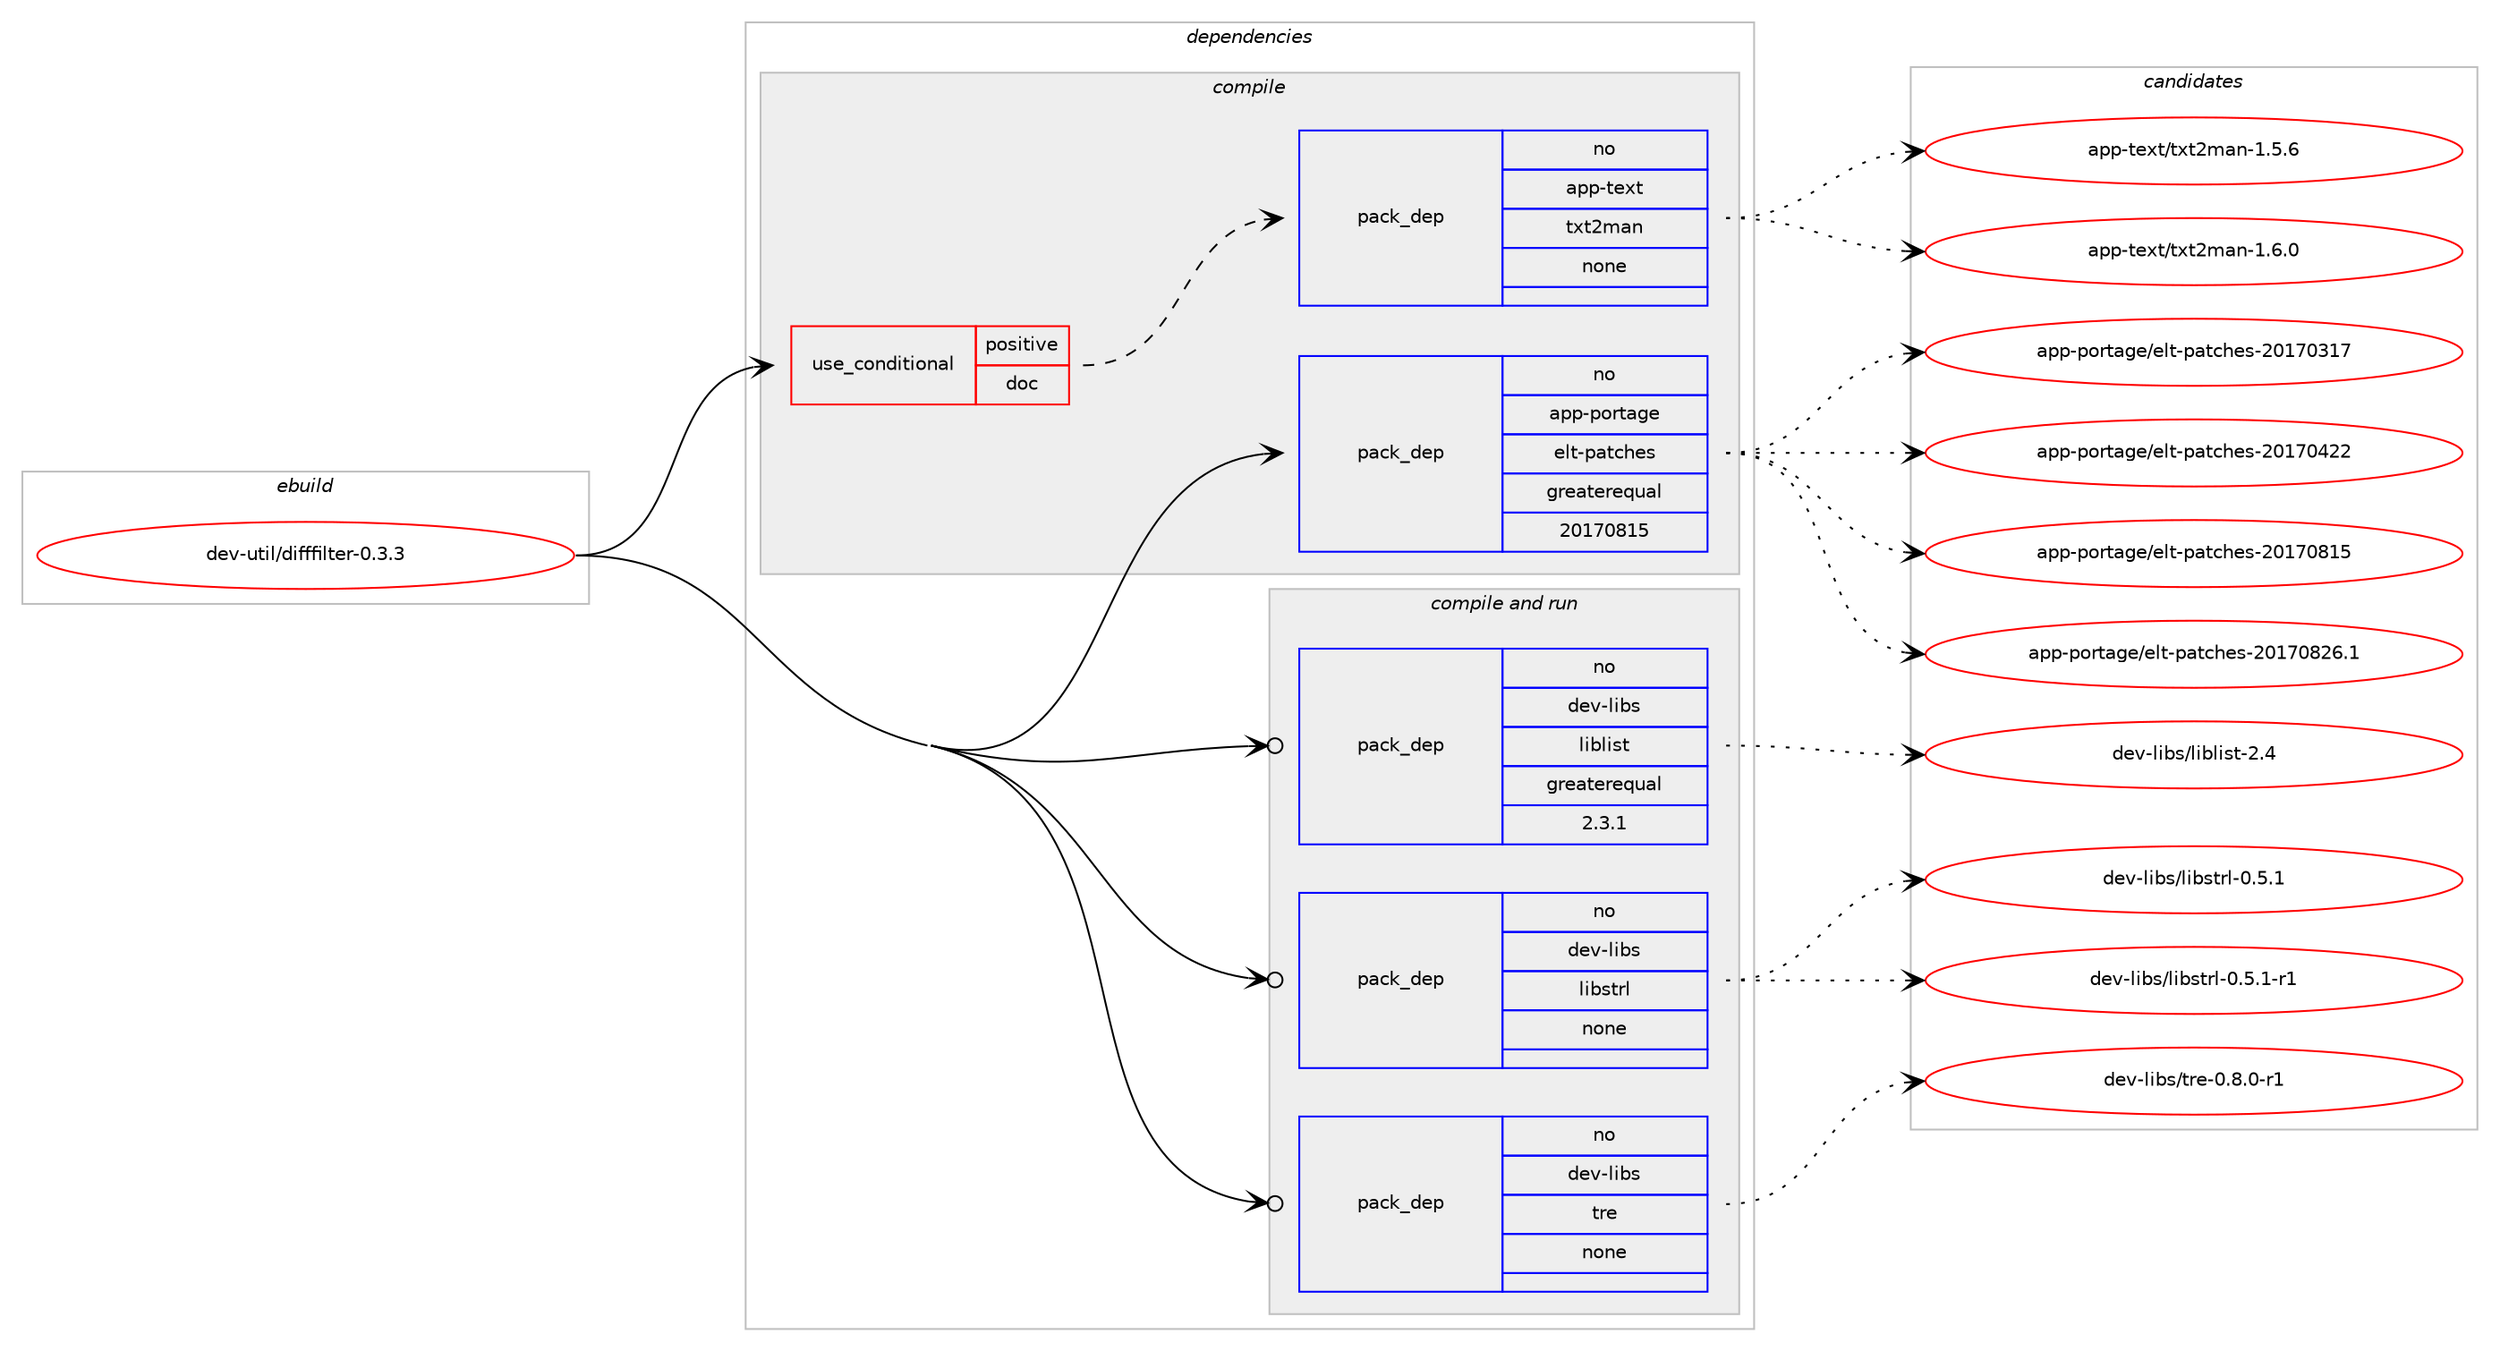 digraph prolog {

# *************
# Graph options
# *************

newrank=true;
concentrate=true;
compound=true;
graph [rankdir=LR,fontname=Helvetica,fontsize=10,ranksep=1.5];#, ranksep=2.5, nodesep=0.2];
edge  [arrowhead=vee];
node  [fontname=Helvetica,fontsize=10];

# **********
# The ebuild
# **********

subgraph cluster_leftcol {
color=gray;
rank=same;
label=<<i>ebuild</i>>;
id [label="dev-util/difffilter-0.3.3", color=red, width=4, href="../dev-util/difffilter-0.3.3.svg"];
}

# ****************
# The dependencies
# ****************

subgraph cluster_midcol {
color=gray;
label=<<i>dependencies</i>>;
subgraph cluster_compile {
fillcolor="#eeeeee";
style=filled;
label=<<i>compile</i>>;
subgraph cond424154 {
dependency1544487 [label=<<TABLE BORDER="0" CELLBORDER="1" CELLSPACING="0" CELLPADDING="4"><TR><TD ROWSPAN="3" CELLPADDING="10">use_conditional</TD></TR><TR><TD>positive</TD></TR><TR><TD>doc</TD></TR></TABLE>>, shape=none, color=red];
subgraph pack1096710 {
dependency1544488 [label=<<TABLE BORDER="0" CELLBORDER="1" CELLSPACING="0" CELLPADDING="4" WIDTH="220"><TR><TD ROWSPAN="6" CELLPADDING="30">pack_dep</TD></TR><TR><TD WIDTH="110">no</TD></TR><TR><TD>app-text</TD></TR><TR><TD>txt2man</TD></TR><TR><TD>none</TD></TR><TR><TD></TD></TR></TABLE>>, shape=none, color=blue];
}
dependency1544487:e -> dependency1544488:w [weight=20,style="dashed",arrowhead="vee"];
}
id:e -> dependency1544487:w [weight=20,style="solid",arrowhead="vee"];
subgraph pack1096711 {
dependency1544489 [label=<<TABLE BORDER="0" CELLBORDER="1" CELLSPACING="0" CELLPADDING="4" WIDTH="220"><TR><TD ROWSPAN="6" CELLPADDING="30">pack_dep</TD></TR><TR><TD WIDTH="110">no</TD></TR><TR><TD>app-portage</TD></TR><TR><TD>elt-patches</TD></TR><TR><TD>greaterequal</TD></TR><TR><TD>20170815</TD></TR></TABLE>>, shape=none, color=blue];
}
id:e -> dependency1544489:w [weight=20,style="solid",arrowhead="vee"];
}
subgraph cluster_compileandrun {
fillcolor="#eeeeee";
style=filled;
label=<<i>compile and run</i>>;
subgraph pack1096712 {
dependency1544490 [label=<<TABLE BORDER="0" CELLBORDER="1" CELLSPACING="0" CELLPADDING="4" WIDTH="220"><TR><TD ROWSPAN="6" CELLPADDING="30">pack_dep</TD></TR><TR><TD WIDTH="110">no</TD></TR><TR><TD>dev-libs</TD></TR><TR><TD>liblist</TD></TR><TR><TD>greaterequal</TD></TR><TR><TD>2.3.1</TD></TR></TABLE>>, shape=none, color=blue];
}
id:e -> dependency1544490:w [weight=20,style="solid",arrowhead="odotvee"];
subgraph pack1096713 {
dependency1544491 [label=<<TABLE BORDER="0" CELLBORDER="1" CELLSPACING="0" CELLPADDING="4" WIDTH="220"><TR><TD ROWSPAN="6" CELLPADDING="30">pack_dep</TD></TR><TR><TD WIDTH="110">no</TD></TR><TR><TD>dev-libs</TD></TR><TR><TD>libstrl</TD></TR><TR><TD>none</TD></TR><TR><TD></TD></TR></TABLE>>, shape=none, color=blue];
}
id:e -> dependency1544491:w [weight=20,style="solid",arrowhead="odotvee"];
subgraph pack1096714 {
dependency1544492 [label=<<TABLE BORDER="0" CELLBORDER="1" CELLSPACING="0" CELLPADDING="4" WIDTH="220"><TR><TD ROWSPAN="6" CELLPADDING="30">pack_dep</TD></TR><TR><TD WIDTH="110">no</TD></TR><TR><TD>dev-libs</TD></TR><TR><TD>tre</TD></TR><TR><TD>none</TD></TR><TR><TD></TD></TR></TABLE>>, shape=none, color=blue];
}
id:e -> dependency1544492:w [weight=20,style="solid",arrowhead="odotvee"];
}
subgraph cluster_run {
fillcolor="#eeeeee";
style=filled;
label=<<i>run</i>>;
}
}

# **************
# The candidates
# **************

subgraph cluster_choices {
rank=same;
color=gray;
label=<<i>candidates</i>>;

subgraph choice1096710 {
color=black;
nodesep=1;
choice9711211245116101120116471161201165010997110454946534654 [label="app-text/txt2man-1.5.6", color=red, width=4,href="../app-text/txt2man-1.5.6.svg"];
choice9711211245116101120116471161201165010997110454946544648 [label="app-text/txt2man-1.6.0", color=red, width=4,href="../app-text/txt2man-1.6.0.svg"];
dependency1544488:e -> choice9711211245116101120116471161201165010997110454946534654:w [style=dotted,weight="100"];
dependency1544488:e -> choice9711211245116101120116471161201165010997110454946544648:w [style=dotted,weight="100"];
}
subgraph choice1096711 {
color=black;
nodesep=1;
choice97112112451121111141169710310147101108116451129711699104101115455048495548514955 [label="app-portage/elt-patches-20170317", color=red, width=4,href="../app-portage/elt-patches-20170317.svg"];
choice97112112451121111141169710310147101108116451129711699104101115455048495548525050 [label="app-portage/elt-patches-20170422", color=red, width=4,href="../app-portage/elt-patches-20170422.svg"];
choice97112112451121111141169710310147101108116451129711699104101115455048495548564953 [label="app-portage/elt-patches-20170815", color=red, width=4,href="../app-portage/elt-patches-20170815.svg"];
choice971121124511211111411697103101471011081164511297116991041011154550484955485650544649 [label="app-portage/elt-patches-20170826.1", color=red, width=4,href="../app-portage/elt-patches-20170826.1.svg"];
dependency1544489:e -> choice97112112451121111141169710310147101108116451129711699104101115455048495548514955:w [style=dotted,weight="100"];
dependency1544489:e -> choice97112112451121111141169710310147101108116451129711699104101115455048495548525050:w [style=dotted,weight="100"];
dependency1544489:e -> choice97112112451121111141169710310147101108116451129711699104101115455048495548564953:w [style=dotted,weight="100"];
dependency1544489:e -> choice971121124511211111411697103101471011081164511297116991041011154550484955485650544649:w [style=dotted,weight="100"];
}
subgraph choice1096712 {
color=black;
nodesep=1;
choice1001011184510810598115471081059810810511511645504652 [label="dev-libs/liblist-2.4", color=red, width=4,href="../dev-libs/liblist-2.4.svg"];
dependency1544490:e -> choice1001011184510810598115471081059810810511511645504652:w [style=dotted,weight="100"];
}
subgraph choice1096713 {
color=black;
nodesep=1;
choice10010111845108105981154710810598115116114108454846534649 [label="dev-libs/libstrl-0.5.1", color=red, width=4,href="../dev-libs/libstrl-0.5.1.svg"];
choice100101118451081059811547108105981151161141084548465346494511449 [label="dev-libs/libstrl-0.5.1-r1", color=red, width=4,href="../dev-libs/libstrl-0.5.1-r1.svg"];
dependency1544491:e -> choice10010111845108105981154710810598115116114108454846534649:w [style=dotted,weight="100"];
dependency1544491:e -> choice100101118451081059811547108105981151161141084548465346494511449:w [style=dotted,weight="100"];
}
subgraph choice1096714 {
color=black;
nodesep=1;
choice1001011184510810598115471161141014548465646484511449 [label="dev-libs/tre-0.8.0-r1", color=red, width=4,href="../dev-libs/tre-0.8.0-r1.svg"];
dependency1544492:e -> choice1001011184510810598115471161141014548465646484511449:w [style=dotted,weight="100"];
}
}

}
